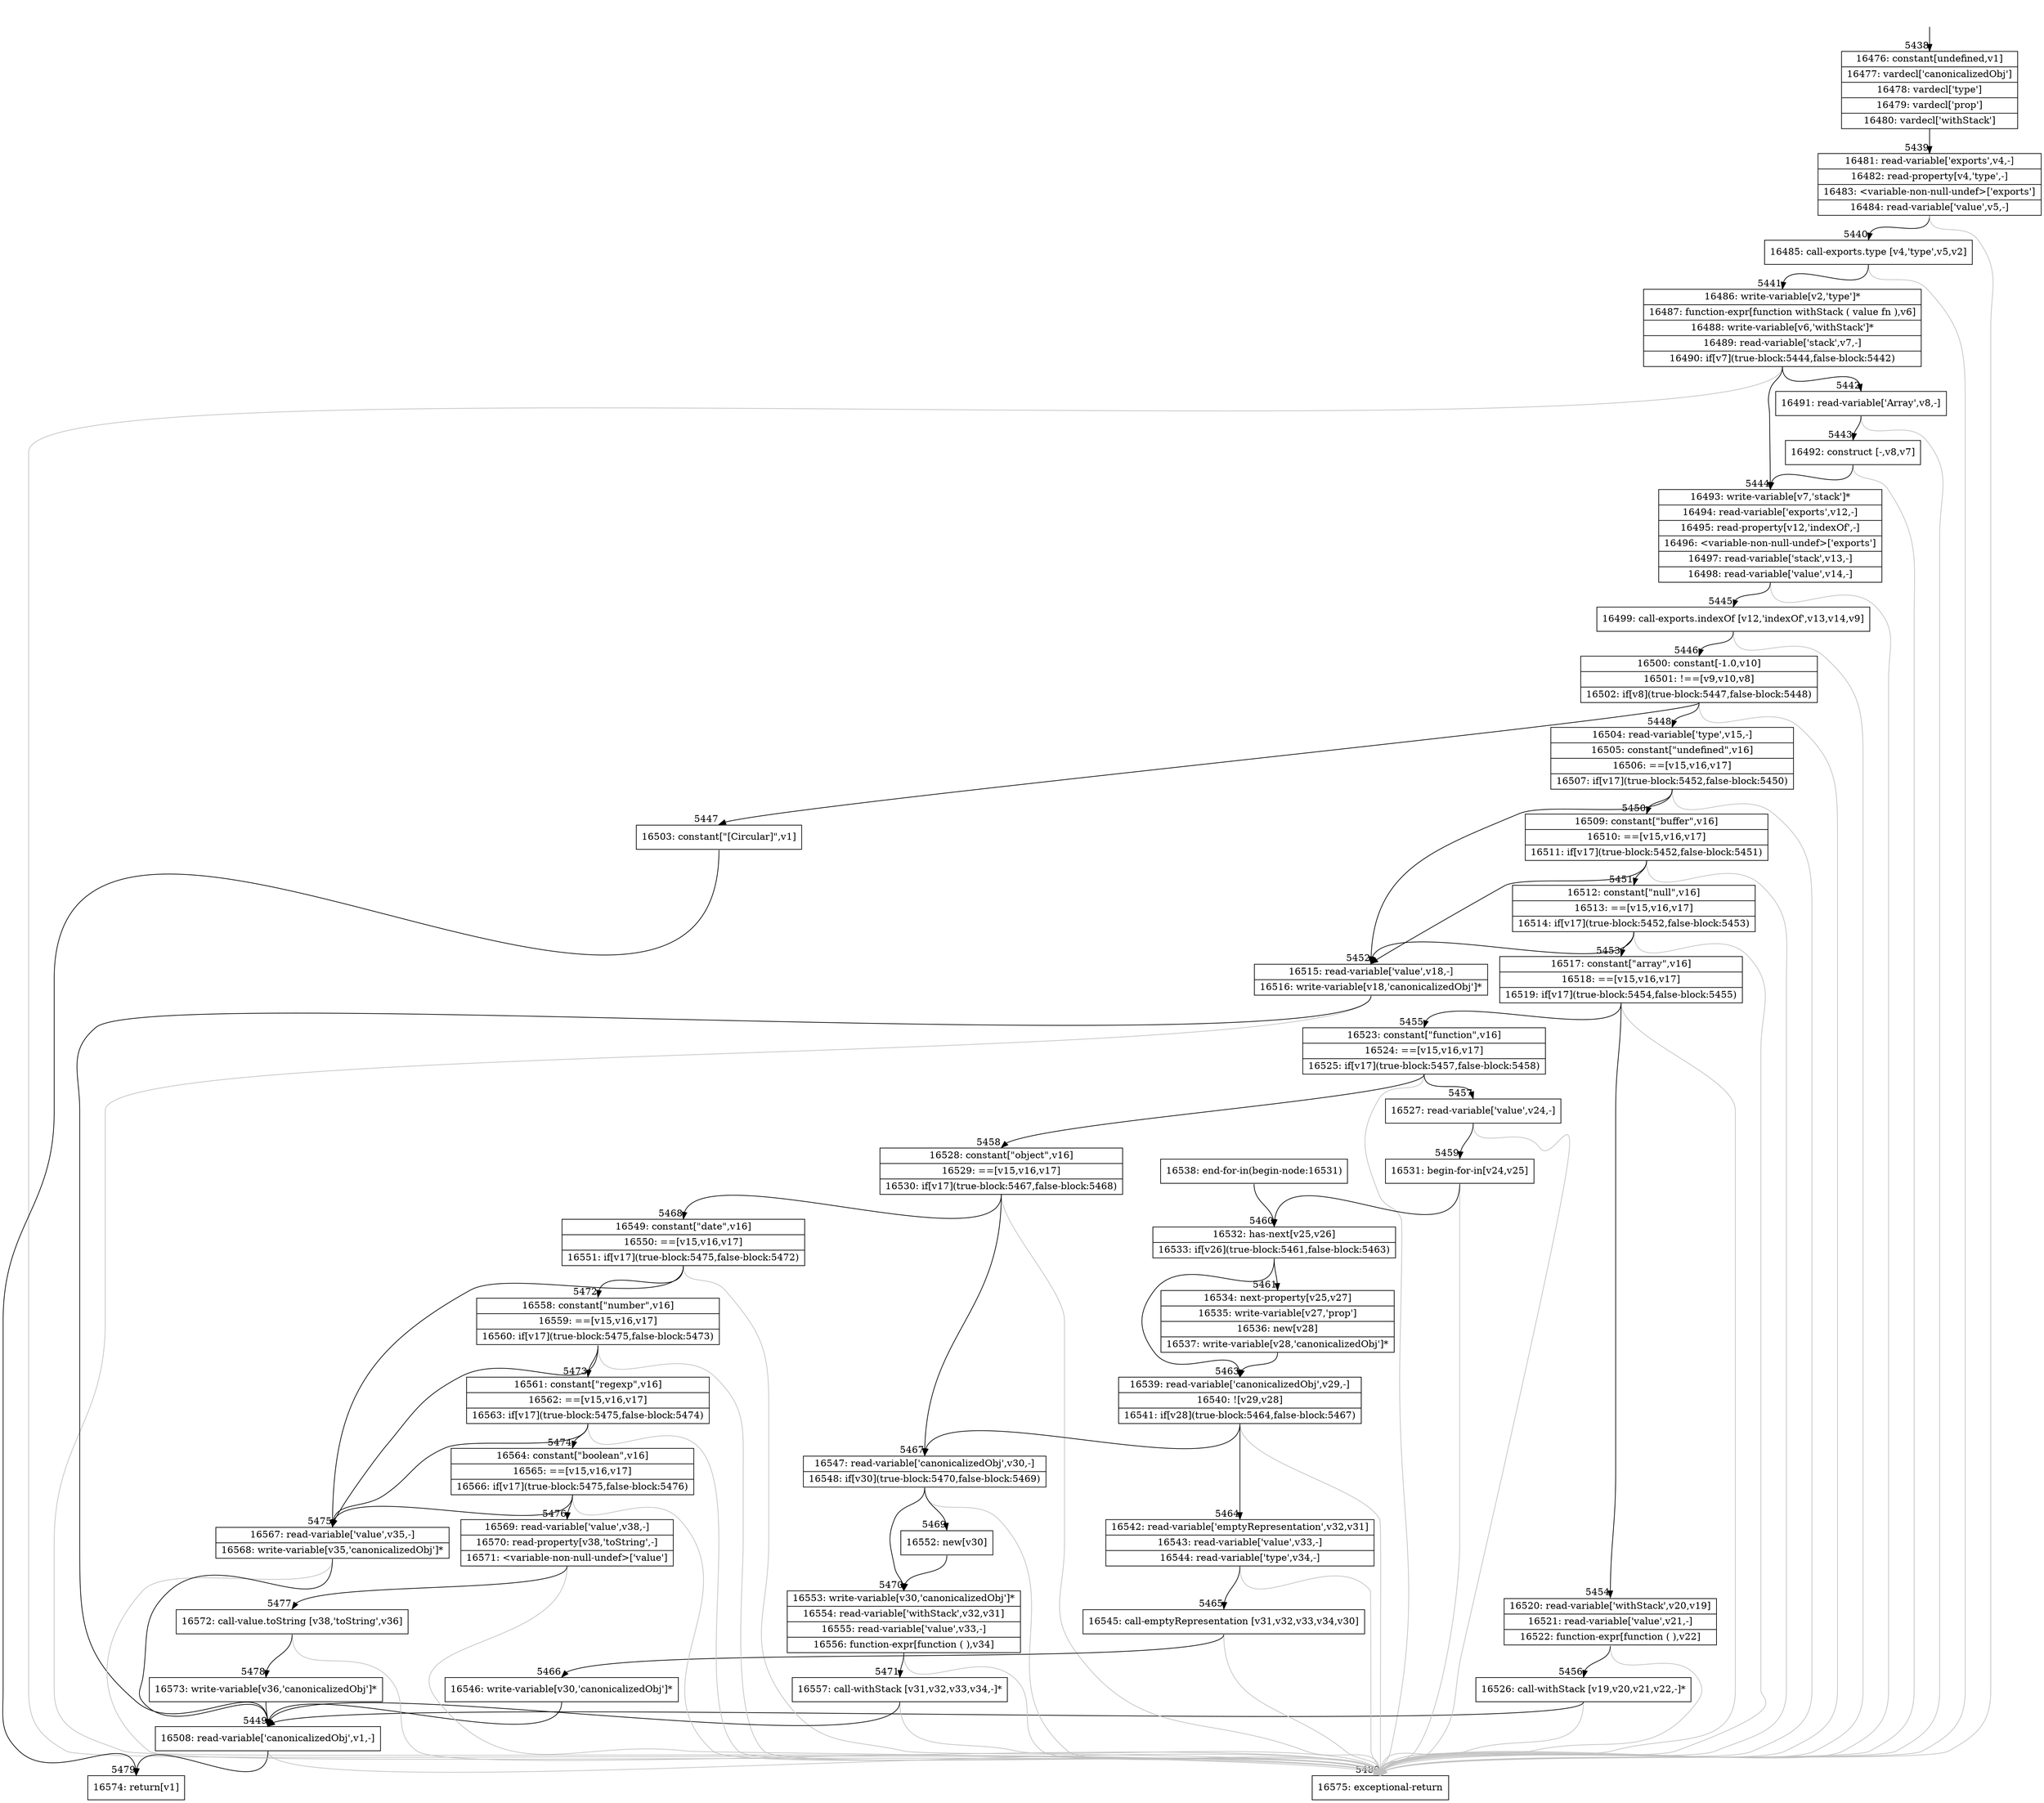 digraph {
rankdir="TD"
BB_entry466[shape=none,label=""];
BB_entry466 -> BB5438 [tailport=s, headport=n, headlabel="    5438"]
BB5438 [shape=record label="{16476: constant[undefined,v1]|16477: vardecl['canonicalizedObj']|16478: vardecl['type']|16479: vardecl['prop']|16480: vardecl['withStack']}" ] 
BB5438 -> BB5439 [tailport=s, headport=n, headlabel="      5439"]
BB5439 [shape=record label="{16481: read-variable['exports',v4,-]|16482: read-property[v4,'type',-]|16483: \<variable-non-null-undef\>['exports']|16484: read-variable['value',v5,-]}" ] 
BB5439 -> BB5440 [tailport=s, headport=n, headlabel="      5440"]
BB5439 -> BB5480 [tailport=s, headport=n, color=gray, headlabel="      5480"]
BB5440 [shape=record label="{16485: call-exports.type [v4,'type',v5,v2]}" ] 
BB5440 -> BB5441 [tailport=s, headport=n, headlabel="      5441"]
BB5440 -> BB5480 [tailport=s, headport=n, color=gray]
BB5441 [shape=record label="{16486: write-variable[v2,'type']*|16487: function-expr[function withStack ( value fn ),v6]|16488: write-variable[v6,'withStack']*|16489: read-variable['stack',v7,-]|16490: if[v7](true-block:5444,false-block:5442)}" ] 
BB5441 -> BB5444 [tailport=s, headport=n, headlabel="      5444"]
BB5441 -> BB5442 [tailport=s, headport=n, headlabel="      5442"]
BB5441 -> BB5480 [tailport=s, headport=n, color=gray]
BB5442 [shape=record label="{16491: read-variable['Array',v8,-]}" ] 
BB5442 -> BB5443 [tailport=s, headport=n, headlabel="      5443"]
BB5442 -> BB5480 [tailport=s, headport=n, color=gray]
BB5443 [shape=record label="{16492: construct [-,v8,v7]}" ] 
BB5443 -> BB5444 [tailport=s, headport=n]
BB5443 -> BB5480 [tailport=s, headport=n, color=gray]
BB5444 [shape=record label="{16493: write-variable[v7,'stack']*|16494: read-variable['exports',v12,-]|16495: read-property[v12,'indexOf',-]|16496: \<variable-non-null-undef\>['exports']|16497: read-variable['stack',v13,-]|16498: read-variable['value',v14,-]}" ] 
BB5444 -> BB5445 [tailport=s, headport=n, headlabel="      5445"]
BB5444 -> BB5480 [tailport=s, headport=n, color=gray]
BB5445 [shape=record label="{16499: call-exports.indexOf [v12,'indexOf',v13,v14,v9]}" ] 
BB5445 -> BB5446 [tailport=s, headport=n, headlabel="      5446"]
BB5445 -> BB5480 [tailport=s, headport=n, color=gray]
BB5446 [shape=record label="{16500: constant[-1.0,v10]|16501: !==[v9,v10,v8]|16502: if[v8](true-block:5447,false-block:5448)}" ] 
BB5446 -> BB5447 [tailport=s, headport=n, headlabel="      5447"]
BB5446 -> BB5448 [tailport=s, headport=n, headlabel="      5448"]
BB5446 -> BB5480 [tailport=s, headport=n, color=gray]
BB5447 [shape=record label="{16503: constant[\"[Circular]\",v1]}" ] 
BB5447 -> BB5479 [tailport=s, headport=n, headlabel="      5479"]
BB5448 [shape=record label="{16504: read-variable['type',v15,-]|16505: constant[\"undefined\",v16]|16506: ==[v15,v16,v17]|16507: if[v17](true-block:5452,false-block:5450)}" ] 
BB5448 -> BB5452 [tailport=s, headport=n, headlabel="      5452"]
BB5448 -> BB5450 [tailport=s, headport=n, headlabel="      5450"]
BB5448 -> BB5480 [tailport=s, headport=n, color=gray]
BB5449 [shape=record label="{16508: read-variable['canonicalizedObj',v1,-]}" ] 
BB5449 -> BB5479 [tailport=s, headport=n]
BB5449 -> BB5480 [tailport=s, headport=n, color=gray]
BB5450 [shape=record label="{16509: constant[\"buffer\",v16]|16510: ==[v15,v16,v17]|16511: if[v17](true-block:5452,false-block:5451)}" ] 
BB5450 -> BB5452 [tailport=s, headport=n]
BB5450 -> BB5451 [tailport=s, headport=n, headlabel="      5451"]
BB5450 -> BB5480 [tailport=s, headport=n, color=gray]
BB5451 [shape=record label="{16512: constant[\"null\",v16]|16513: ==[v15,v16,v17]|16514: if[v17](true-block:5452,false-block:5453)}" ] 
BB5451 -> BB5452 [tailport=s, headport=n]
BB5451 -> BB5453 [tailport=s, headport=n, headlabel="      5453"]
BB5451 -> BB5480 [tailport=s, headport=n, color=gray]
BB5452 [shape=record label="{16515: read-variable['value',v18,-]|16516: write-variable[v18,'canonicalizedObj']*}" ] 
BB5452 -> BB5449 [tailport=s, headport=n, headlabel="      5449"]
BB5452 -> BB5480 [tailport=s, headport=n, color=gray]
BB5453 [shape=record label="{16517: constant[\"array\",v16]|16518: ==[v15,v16,v17]|16519: if[v17](true-block:5454,false-block:5455)}" ] 
BB5453 -> BB5454 [tailport=s, headport=n, headlabel="      5454"]
BB5453 -> BB5455 [tailport=s, headport=n, headlabel="      5455"]
BB5453 -> BB5480 [tailport=s, headport=n, color=gray]
BB5454 [shape=record label="{16520: read-variable['withStack',v20,v19]|16521: read-variable['value',v21,-]|16522: function-expr[function ( ),v22]}" ] 
BB5454 -> BB5456 [tailport=s, headport=n, headlabel="      5456"]
BB5454 -> BB5480 [tailport=s, headport=n, color=gray]
BB5455 [shape=record label="{16523: constant[\"function\",v16]|16524: ==[v15,v16,v17]|16525: if[v17](true-block:5457,false-block:5458)}" ] 
BB5455 -> BB5457 [tailport=s, headport=n, headlabel="      5457"]
BB5455 -> BB5458 [tailport=s, headport=n, headlabel="      5458"]
BB5455 -> BB5480 [tailport=s, headport=n, color=gray]
BB5456 [shape=record label="{16526: call-withStack [v19,v20,v21,v22,-]*}" ] 
BB5456 -> BB5449 [tailport=s, headport=n]
BB5456 -> BB5480 [tailport=s, headport=n, color=gray]
BB5457 [shape=record label="{16527: read-variable['value',v24,-]}" ] 
BB5457 -> BB5459 [tailport=s, headport=n, headlabel="      5459"]
BB5457 -> BB5480 [tailport=s, headport=n, color=gray]
BB5458 [shape=record label="{16528: constant[\"object\",v16]|16529: ==[v15,v16,v17]|16530: if[v17](true-block:5467,false-block:5468)}" ] 
BB5458 -> BB5467 [tailport=s, headport=n, headlabel="      5467"]
BB5458 -> BB5468 [tailport=s, headport=n, headlabel="      5468"]
BB5458 -> BB5480 [tailport=s, headport=n, color=gray]
BB5459 [shape=record label="{16531: begin-for-in[v24,v25]}" ] 
BB5459 -> BB5460 [tailport=s, headport=n, headlabel="      5460"]
BB5459 -> BB5480 [tailport=s, headport=n, color=gray]
BB5460 [shape=record label="{16532: has-next[v25,v26]|16533: if[v26](true-block:5461,false-block:5463)}" ] 
BB5460 -> BB5461 [tailport=s, headport=n, headlabel="      5461"]
BB5460 -> BB5463 [tailport=s, headport=n, headlabel="      5463"]
BB5461 [shape=record label="{16534: next-property[v25,v27]|16535: write-variable[v27,'prop']|16536: new[v28]|16537: write-variable[v28,'canonicalizedObj']*}" ] 
BB5461 -> BB5463 [tailport=s, headport=n]
BB5462 [shape=record label="{16538: end-for-in(begin-node:16531)}" ] 
BB5462 -> BB5460 [tailport=s, headport=n]
BB5463 [shape=record label="{16539: read-variable['canonicalizedObj',v29,-]|16540: ![v29,v28]|16541: if[v28](true-block:5464,false-block:5467)}" ] 
BB5463 -> BB5464 [tailport=s, headport=n, headlabel="      5464"]
BB5463 -> BB5467 [tailport=s, headport=n]
BB5463 -> BB5480 [tailport=s, headport=n, color=gray]
BB5464 [shape=record label="{16542: read-variable['emptyRepresentation',v32,v31]|16543: read-variable['value',v33,-]|16544: read-variable['type',v34,-]}" ] 
BB5464 -> BB5465 [tailport=s, headport=n, headlabel="      5465"]
BB5464 -> BB5480 [tailport=s, headport=n, color=gray]
BB5465 [shape=record label="{16545: call-emptyRepresentation [v31,v32,v33,v34,v30]}" ] 
BB5465 -> BB5466 [tailport=s, headport=n, headlabel="      5466"]
BB5465 -> BB5480 [tailport=s, headport=n, color=gray]
BB5466 [shape=record label="{16546: write-variable[v30,'canonicalizedObj']*}" ] 
BB5466 -> BB5449 [tailport=s, headport=n]
BB5467 [shape=record label="{16547: read-variable['canonicalizedObj',v30,-]|16548: if[v30](true-block:5470,false-block:5469)}" ] 
BB5467 -> BB5470 [tailport=s, headport=n, headlabel="      5470"]
BB5467 -> BB5469 [tailport=s, headport=n, headlabel="      5469"]
BB5467 -> BB5480 [tailport=s, headport=n, color=gray]
BB5468 [shape=record label="{16549: constant[\"date\",v16]|16550: ==[v15,v16,v17]|16551: if[v17](true-block:5475,false-block:5472)}" ] 
BB5468 -> BB5475 [tailport=s, headport=n, headlabel="      5475"]
BB5468 -> BB5472 [tailport=s, headport=n, headlabel="      5472"]
BB5468 -> BB5480 [tailport=s, headport=n, color=gray]
BB5469 [shape=record label="{16552: new[v30]}" ] 
BB5469 -> BB5470 [tailport=s, headport=n]
BB5470 [shape=record label="{16553: write-variable[v30,'canonicalizedObj']*|16554: read-variable['withStack',v32,v31]|16555: read-variable['value',v33,-]|16556: function-expr[function ( ),v34]}" ] 
BB5470 -> BB5471 [tailport=s, headport=n, headlabel="      5471"]
BB5470 -> BB5480 [tailport=s, headport=n, color=gray]
BB5471 [shape=record label="{16557: call-withStack [v31,v32,v33,v34,-]*}" ] 
BB5471 -> BB5449 [tailport=s, headport=n]
BB5471 -> BB5480 [tailport=s, headport=n, color=gray]
BB5472 [shape=record label="{16558: constant[\"number\",v16]|16559: ==[v15,v16,v17]|16560: if[v17](true-block:5475,false-block:5473)}" ] 
BB5472 -> BB5475 [tailport=s, headport=n]
BB5472 -> BB5473 [tailport=s, headport=n, headlabel="      5473"]
BB5472 -> BB5480 [tailport=s, headport=n, color=gray]
BB5473 [shape=record label="{16561: constant[\"regexp\",v16]|16562: ==[v15,v16,v17]|16563: if[v17](true-block:5475,false-block:5474)}" ] 
BB5473 -> BB5475 [tailport=s, headport=n]
BB5473 -> BB5474 [tailport=s, headport=n, headlabel="      5474"]
BB5473 -> BB5480 [tailport=s, headport=n, color=gray]
BB5474 [shape=record label="{16564: constant[\"boolean\",v16]|16565: ==[v15,v16,v17]|16566: if[v17](true-block:5475,false-block:5476)}" ] 
BB5474 -> BB5475 [tailport=s, headport=n]
BB5474 -> BB5476 [tailport=s, headport=n, headlabel="      5476"]
BB5474 -> BB5480 [tailport=s, headport=n, color=gray]
BB5475 [shape=record label="{16567: read-variable['value',v35,-]|16568: write-variable[v35,'canonicalizedObj']*}" ] 
BB5475 -> BB5449 [tailport=s, headport=n]
BB5475 -> BB5480 [tailport=s, headport=n, color=gray]
BB5476 [shape=record label="{16569: read-variable['value',v38,-]|16570: read-property[v38,'toString',-]|16571: \<variable-non-null-undef\>['value']}" ] 
BB5476 -> BB5477 [tailport=s, headport=n, headlabel="      5477"]
BB5476 -> BB5480 [tailport=s, headport=n, color=gray]
BB5477 [shape=record label="{16572: call-value.toString [v38,'toString',v36]}" ] 
BB5477 -> BB5478 [tailport=s, headport=n, headlabel="      5478"]
BB5477 -> BB5480 [tailport=s, headport=n, color=gray]
BB5478 [shape=record label="{16573: write-variable[v36,'canonicalizedObj']*}" ] 
BB5478 -> BB5449 [tailport=s, headport=n]
BB5479 [shape=record label="{16574: return[v1]}" ] 
BB5480 [shape=record label="{16575: exceptional-return}" ] 
//#$~ 6268
}
